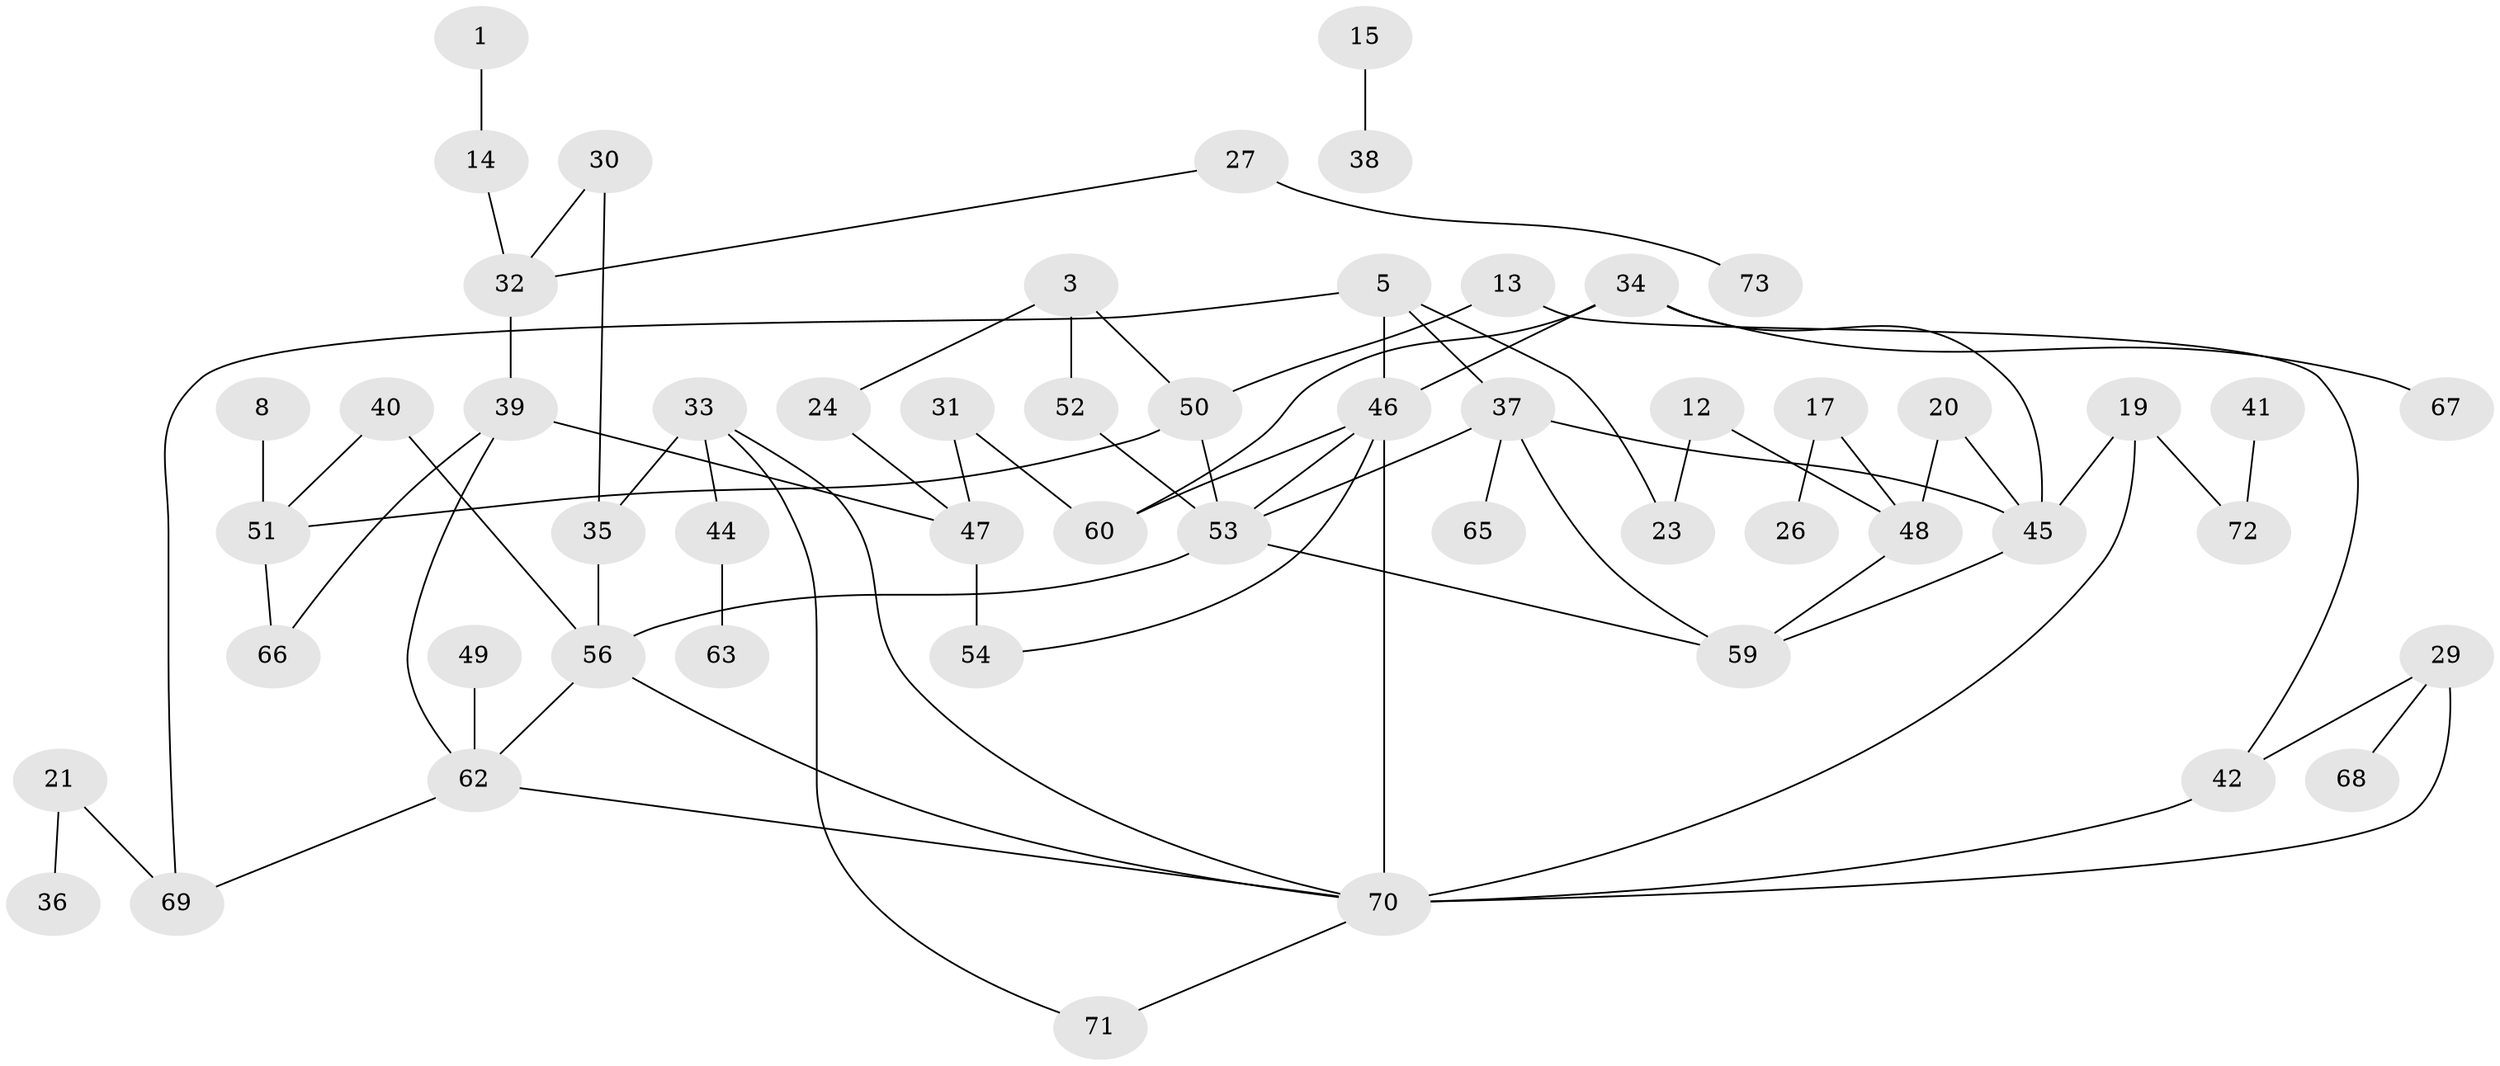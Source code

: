 // original degree distribution, {2: 0.2534246575342466, 4: 0.1095890410958904, 1: 0.2602739726027397, 0: 0.11643835616438356, 3: 0.2054794520547945, 5: 0.04794520547945205, 7: 0.00684931506849315}
// Generated by graph-tools (version 1.1) at 2025/35/03/04/25 23:35:46]
// undirected, 55 vertices, 75 edges
graph export_dot {
  node [color=gray90,style=filled];
  1;
  3;
  5;
  8;
  12;
  13;
  14;
  15;
  17;
  19;
  20;
  21;
  23;
  24;
  26;
  27;
  29;
  30;
  31;
  32;
  33;
  34;
  35;
  36;
  37;
  38;
  39;
  40;
  41;
  42;
  44;
  45;
  46;
  47;
  48;
  49;
  50;
  51;
  52;
  53;
  54;
  56;
  59;
  60;
  62;
  63;
  65;
  66;
  67;
  68;
  69;
  70;
  71;
  72;
  73;
  1 -- 14 [weight=1.0];
  3 -- 24 [weight=1.0];
  3 -- 50 [weight=1.0];
  3 -- 52 [weight=1.0];
  5 -- 23 [weight=1.0];
  5 -- 37 [weight=1.0];
  5 -- 46 [weight=1.0];
  5 -- 69 [weight=1.0];
  8 -- 51 [weight=1.0];
  12 -- 23 [weight=1.0];
  12 -- 48 [weight=1.0];
  13 -- 42 [weight=1.0];
  13 -- 50 [weight=1.0];
  14 -- 32 [weight=1.0];
  15 -- 38 [weight=1.0];
  17 -- 26 [weight=1.0];
  17 -- 48 [weight=1.0];
  19 -- 45 [weight=1.0];
  19 -- 70 [weight=1.0];
  19 -- 72 [weight=1.0];
  20 -- 45 [weight=1.0];
  20 -- 48 [weight=1.0];
  21 -- 36 [weight=1.0];
  21 -- 69 [weight=1.0];
  24 -- 47 [weight=1.0];
  27 -- 32 [weight=1.0];
  27 -- 73 [weight=1.0];
  29 -- 42 [weight=1.0];
  29 -- 68 [weight=1.0];
  29 -- 70 [weight=1.0];
  30 -- 32 [weight=1.0];
  30 -- 35 [weight=1.0];
  31 -- 47 [weight=1.0];
  31 -- 60 [weight=1.0];
  32 -- 39 [weight=1.0];
  33 -- 35 [weight=1.0];
  33 -- 44 [weight=2.0];
  33 -- 70 [weight=1.0];
  33 -- 71 [weight=1.0];
  34 -- 45 [weight=1.0];
  34 -- 46 [weight=1.0];
  34 -- 60 [weight=1.0];
  34 -- 67 [weight=1.0];
  35 -- 56 [weight=1.0];
  37 -- 45 [weight=1.0];
  37 -- 53 [weight=1.0];
  37 -- 59 [weight=1.0];
  37 -- 65 [weight=1.0];
  39 -- 47 [weight=2.0];
  39 -- 62 [weight=1.0];
  39 -- 66 [weight=1.0];
  40 -- 51 [weight=1.0];
  40 -- 56 [weight=1.0];
  41 -- 72 [weight=1.0];
  42 -- 70 [weight=2.0];
  44 -- 63 [weight=1.0];
  45 -- 59 [weight=1.0];
  46 -- 53 [weight=1.0];
  46 -- 54 [weight=2.0];
  46 -- 60 [weight=1.0];
  46 -- 70 [weight=1.0];
  47 -- 54 [weight=3.0];
  48 -- 59 [weight=1.0];
  49 -- 62 [weight=1.0];
  50 -- 51 [weight=1.0];
  50 -- 53 [weight=1.0];
  51 -- 66 [weight=1.0];
  52 -- 53 [weight=1.0];
  53 -- 56 [weight=1.0];
  53 -- 59 [weight=1.0];
  56 -- 62 [weight=1.0];
  56 -- 70 [weight=1.0];
  62 -- 69 [weight=1.0];
  62 -- 70 [weight=1.0];
  70 -- 71 [weight=1.0];
}
